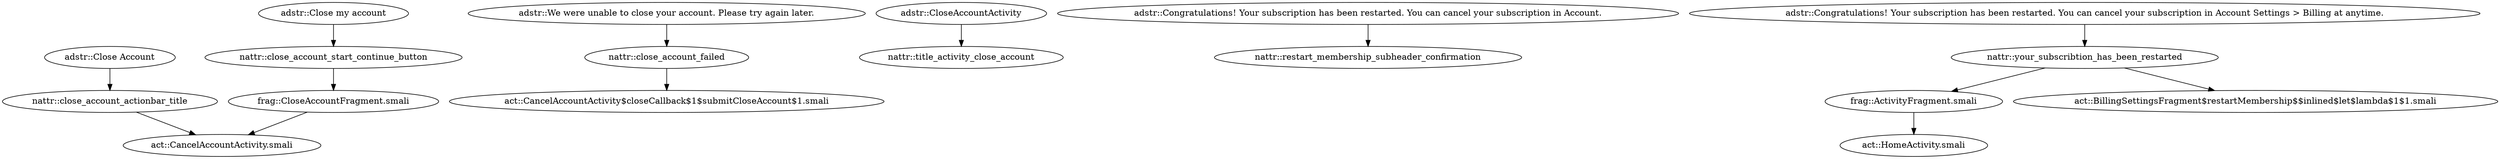 digraph G {
"adstr::Close Account" -> "nattr::close_account_actionbar_title"
"adstr::We were unable to close your account. Please try again later." -> "nattr::close_account_failed"
"adstr::Close my account" -> "nattr::close_account_start_continue_button"
"adstr::CloseAccountActivity" -> "nattr::title_activity_close_account"
"adstr::Congratulations! Your subscription has been restarted. You can cancel your subscription in Account." -> "nattr::restart_membership_subheader_confirmation"
"adstr::Congratulations! Your subscription has been restarted. You can cancel your subscription in Account Settings > Billing at anytime." -> "nattr::your_subscribtion_has_been_restarted"
"nattr::close_account_start_continue_button" -> "frag::CloseAccountFragment.smali"
"nattr::your_subscribtion_has_been_restarted" -> "frag::ActivityFragment.smali"
"nattr::close_account_actionbar_title" -> "act::CancelAccountActivity.smali"
"nattr::close_account_failed" -> "act::CancelAccountActivity$closeCallback$1$submitCloseAccount$1.smali"
"nattr::your_subscribtion_has_been_restarted" -> "act::BillingSettingsFragment$restartMembership$$inlined$let$lambda$1$1.smali"
"frag::CloseAccountFragment.smali" -> "act::CancelAccountActivity.smali"
"frag::ActivityFragment.smali" -> "act::HomeActivity.smali"
}
